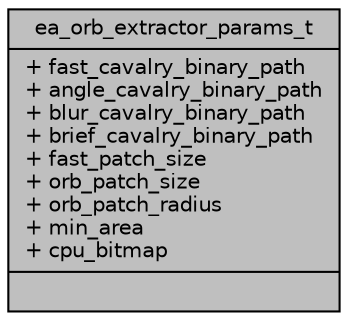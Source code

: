 digraph "ea_orb_extractor_params_t"
{
 // INTERACTIVE_SVG=YES
 // LATEX_PDF_SIZE
  bgcolor="transparent";
  edge [fontname="Helvetica",fontsize="10",labelfontname="Helvetica",labelfontsize="10"];
  node [fontname="Helvetica",fontsize="10",shape=record];
  Node1 [label="{ea_orb_extractor_params_t\n|+ fast_cavalry_binary_path\l+ angle_cavalry_binary_path\l+ blur_cavalry_binary_path\l+ brief_cavalry_binary_path\l+ fast_patch_size\l+ orb_patch_size\l+ orb_patch_radius\l+ min_area\l+ cpu_bitmap\l|}",height=0.2,width=0.4,color="black", fillcolor="grey75", style="filled", fontcolor="black",tooltip=" "];
}
